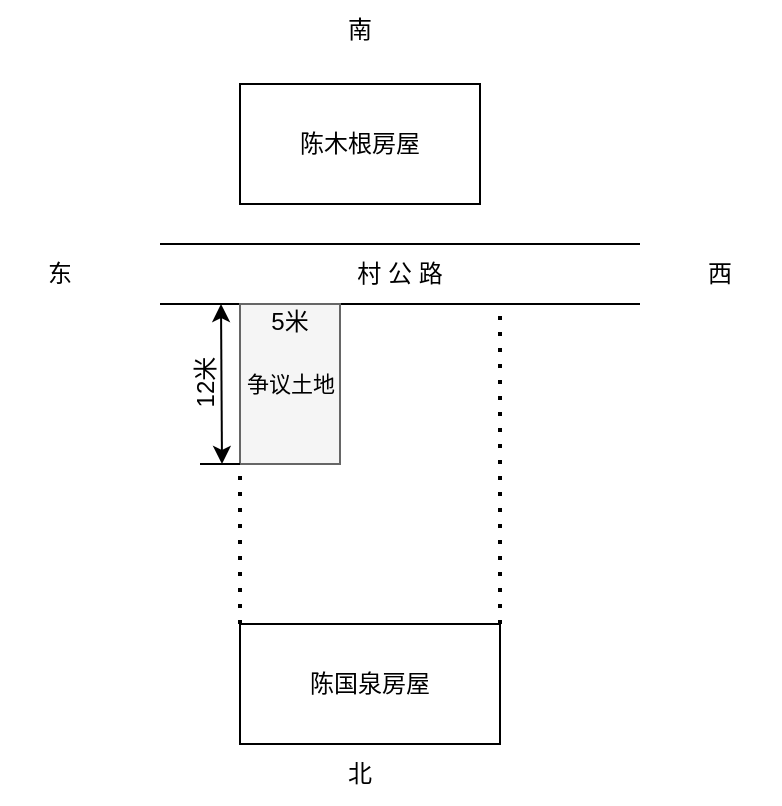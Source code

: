 <mxfile version="22.0.6" type="github">
  <diagram name="第 1 页" id="yasb7vYLmREpvgSK72hV">
    <mxGraphModel dx="857" dy="486" grid="1" gridSize="10" guides="1" tooltips="1" connect="1" arrows="1" fold="1" page="1" pageScale="1" pageWidth="827" pageHeight="1169" math="0" shadow="0">
      <root>
        <mxCell id="0" />
        <mxCell id="1" parent="0" />
        <mxCell id="Yxg_c2wKS3cQlPBIPtw4-1" value="陈国泉房屋" style="rounded=0;whiteSpace=wrap;html=1;" vertex="1" parent="1">
          <mxGeometry x="230" y="420" width="130" height="60" as="geometry" />
        </mxCell>
        <mxCell id="Yxg_c2wKS3cQlPBIPtw4-2" value="" style="rounded=0;whiteSpace=wrap;html=1;" vertex="1" parent="1">
          <mxGeometry x="230" y="150" width="120" height="60" as="geometry" />
        </mxCell>
        <mxCell id="Yxg_c2wKS3cQlPBIPtw4-3" value="" style="endArrow=none;html=1;rounded=0;" edge="1" parent="1">
          <mxGeometry width="50" height="50" relative="1" as="geometry">
            <mxPoint x="190" y="230" as="sourcePoint" />
            <mxPoint x="430" y="230" as="targetPoint" />
          </mxGeometry>
        </mxCell>
        <mxCell id="Yxg_c2wKS3cQlPBIPtw4-4" value="" style="endArrow=none;html=1;rounded=0;" edge="1" parent="1">
          <mxGeometry width="50" height="50" relative="1" as="geometry">
            <mxPoint x="190" y="260" as="sourcePoint" />
            <mxPoint x="430" y="260" as="targetPoint" />
          </mxGeometry>
        </mxCell>
        <mxCell id="Yxg_c2wKS3cQlPBIPtw4-5" value="村 公 路" style="text;html=1;strokeColor=none;fillColor=none;align=center;verticalAlign=middle;whiteSpace=wrap;rounded=0;" vertex="1" parent="1">
          <mxGeometry x="280" y="230" width="60" height="30" as="geometry" />
        </mxCell>
        <mxCell id="Yxg_c2wKS3cQlPBIPtw4-8" value="" style="rounded=0;whiteSpace=wrap;html=1;fillColor=#f5f5f5;fontColor=#333333;strokeColor=#666666;" vertex="1" parent="1">
          <mxGeometry x="230" y="260" width="50" height="80" as="geometry" />
        </mxCell>
        <mxCell id="Yxg_c2wKS3cQlPBIPtw4-9" value="5米" style="text;html=1;strokeColor=none;fillColor=none;align=center;verticalAlign=middle;whiteSpace=wrap;rounded=0;" vertex="1" parent="1">
          <mxGeometry x="225" y="254" width="60" height="30" as="geometry" />
        </mxCell>
        <mxCell id="Yxg_c2wKS3cQlPBIPtw4-10" value="12米" style="text;html=1;strokeColor=none;fillColor=none;align=center;verticalAlign=middle;whiteSpace=wrap;rounded=0;rotation=270;" vertex="1" parent="1">
          <mxGeometry x="183" y="284" width="60" height="30" as="geometry" />
        </mxCell>
        <mxCell id="Yxg_c2wKS3cQlPBIPtw4-11" value="" style="endArrow=classic;startArrow=classic;html=1;rounded=0;" edge="1" parent="1">
          <mxGeometry width="50" height="50" relative="1" as="geometry">
            <mxPoint x="221" y="340" as="sourcePoint" />
            <mxPoint x="220.5" y="260" as="targetPoint" />
          </mxGeometry>
        </mxCell>
        <mxCell id="Yxg_c2wKS3cQlPBIPtw4-12" value="" style="endArrow=none;html=1;rounded=0;" edge="1" parent="1">
          <mxGeometry width="50" height="50" relative="1" as="geometry">
            <mxPoint x="210" y="340" as="sourcePoint" />
            <mxPoint x="230" y="340" as="targetPoint" />
          </mxGeometry>
        </mxCell>
        <mxCell id="Yxg_c2wKS3cQlPBIPtw4-13" value="陈木根房屋" style="text;html=1;strokeColor=none;fillColor=none;align=center;verticalAlign=middle;whiteSpace=wrap;rounded=0;" vertex="1" parent="1">
          <mxGeometry x="253" y="165" width="74" height="30" as="geometry" />
        </mxCell>
        <mxCell id="Yxg_c2wKS3cQlPBIPtw4-14" value="" style="endArrow=none;dashed=1;html=1;dashPattern=1 3;strokeWidth=2;rounded=0;exitX=1;exitY=0;exitDx=0;exitDy=0;" edge="1" parent="1" source="Yxg_c2wKS3cQlPBIPtw4-1">
          <mxGeometry width="50" height="50" relative="1" as="geometry">
            <mxPoint x="360" y="400" as="sourcePoint" />
            <mxPoint x="360" y="260" as="targetPoint" />
          </mxGeometry>
        </mxCell>
        <mxCell id="Yxg_c2wKS3cQlPBIPtw4-15" value="" style="endArrow=none;dashed=1;html=1;dashPattern=1 3;strokeWidth=2;rounded=0;exitX=0;exitY=0;exitDx=0;exitDy=0;" edge="1" parent="1" source="Yxg_c2wKS3cQlPBIPtw4-1">
          <mxGeometry width="50" height="50" relative="1" as="geometry">
            <mxPoint x="230" y="400" as="sourcePoint" />
            <mxPoint x="230" y="340" as="targetPoint" />
          </mxGeometry>
        </mxCell>
        <mxCell id="Yxg_c2wKS3cQlPBIPtw4-17" value="东" style="text;html=1;strokeColor=none;fillColor=none;align=center;verticalAlign=middle;whiteSpace=wrap;rounded=0;" vertex="1" parent="1">
          <mxGeometry x="110" y="230" width="60" height="30" as="geometry" />
        </mxCell>
        <mxCell id="Yxg_c2wKS3cQlPBIPtw4-18" value="西" style="text;html=1;strokeColor=none;fillColor=none;align=center;verticalAlign=middle;whiteSpace=wrap;rounded=0;" vertex="1" parent="1">
          <mxGeometry x="440" y="230" width="60" height="30" as="geometry" />
        </mxCell>
        <mxCell id="Yxg_c2wKS3cQlPBIPtw4-19" value="南" style="text;html=1;strokeColor=none;fillColor=none;align=center;verticalAlign=middle;whiteSpace=wrap;rounded=0;" vertex="1" parent="1">
          <mxGeometry x="260" y="108" width="60" height="30" as="geometry" />
        </mxCell>
        <mxCell id="Yxg_c2wKS3cQlPBIPtw4-20" value="北" style="text;html=1;strokeColor=none;fillColor=none;align=center;verticalAlign=middle;whiteSpace=wrap;rounded=0;" vertex="1" parent="1">
          <mxGeometry x="260" y="480" width="60" height="30" as="geometry" />
        </mxCell>
        <mxCell id="Yxg_c2wKS3cQlPBIPtw4-21" value="&lt;font style=&quot;font-size: 11px;&quot;&gt;争议土地&lt;/font&gt;" style="text;html=1;strokeColor=none;fillColor=none;align=center;verticalAlign=middle;whiteSpace=wrap;rounded=0;" vertex="1" parent="1">
          <mxGeometry x="227.5" y="288" width="55" height="24" as="geometry" />
        </mxCell>
      </root>
    </mxGraphModel>
  </diagram>
</mxfile>
